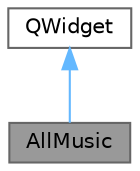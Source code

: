 digraph "AllMusic"
{
 // LATEX_PDF_SIZE
  bgcolor="transparent";
  edge [fontname=Helvetica,fontsize=10,labelfontname=Helvetica,labelfontsize=10];
  node [fontname=Helvetica,fontsize=10,shape=box,height=0.2,width=0.4];
  Node1 [id="Node000001",label="AllMusic",height=0.2,width=0.4,color="gray40", fillcolor="grey60", style="filled", fontcolor="black",tooltip="音乐管理界面类，支持全部、收藏、歌单、最近、本地、已购、云盘子界面切换及排序"];
  Node2 -> Node1 [id="edge1_Node000001_Node000002",dir="back",color="steelblue1",style="solid",tooltip=" "];
  Node2 [id="Node000002",label="QWidget",height=0.2,width=0.4,color="gray40", fillcolor="white", style="filled",tooltip=" "];
}
